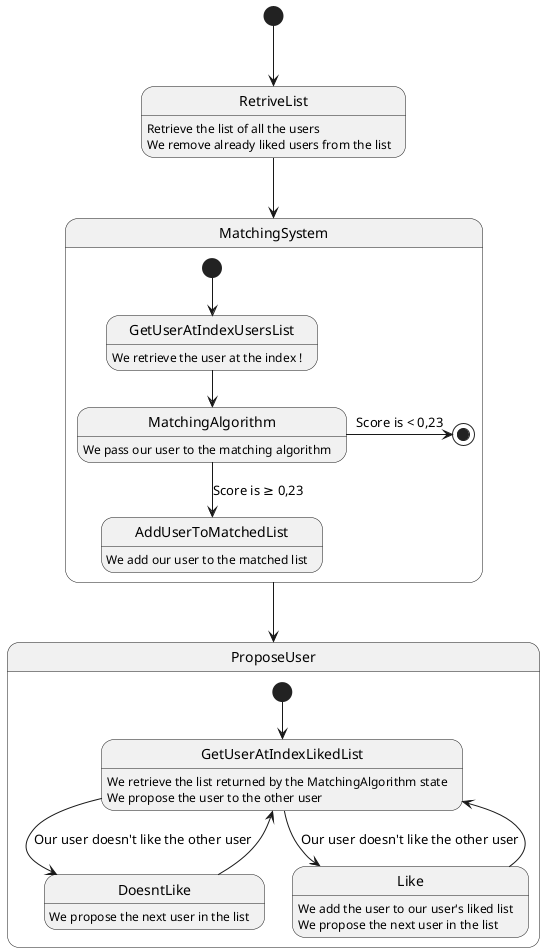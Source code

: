 @startuml

[*] --> RetriveList
RetriveList : Retrieve the list of all the users
RetriveList : We remove already liked users from the list

State MatchingSystem{
    [*] --> GetUserAtIndexUsersList
    GetUserAtIndexUsersList : We retrieve the user at the index !
    GetUserAtIndexUsersList --> MatchingAlgorithm
    MatchingAlgorithm : We pass our user to the matching algorithm
    MatchingAlgorithm -> [*] : Score is < 0,23
    MatchingAlgorithm --> AddUserToMatchedList : Score is ≥ 0,23
    AddUserToMatchedList : We add our user to the matched list
}

RetriveList --> MatchingSystem

State ProposeUser{
    [*] --> GetUserAtIndexLikedList
    GetUserAtIndexLikedList : We retrieve the list returned by the MatchingAlgorithm state
    GetUserAtIndexLikedList : We propose the user to the other user
   
    GetUserAtIndexLikedList --> DoesntLike : Our user doesn't like the other user
    DoesntLike : We propose the next user in the list
    DoesntLike --> GetUserAtIndexLikedList

    GetUserAtIndexLikedList --> Like : Our user doesn't like the other user
    Like : We add the user to our user's liked list
    Like : We propose the next user in the list
    Like --> GetUserAtIndexLikedList
    
}

MatchingSystem --> ProposeUser 
